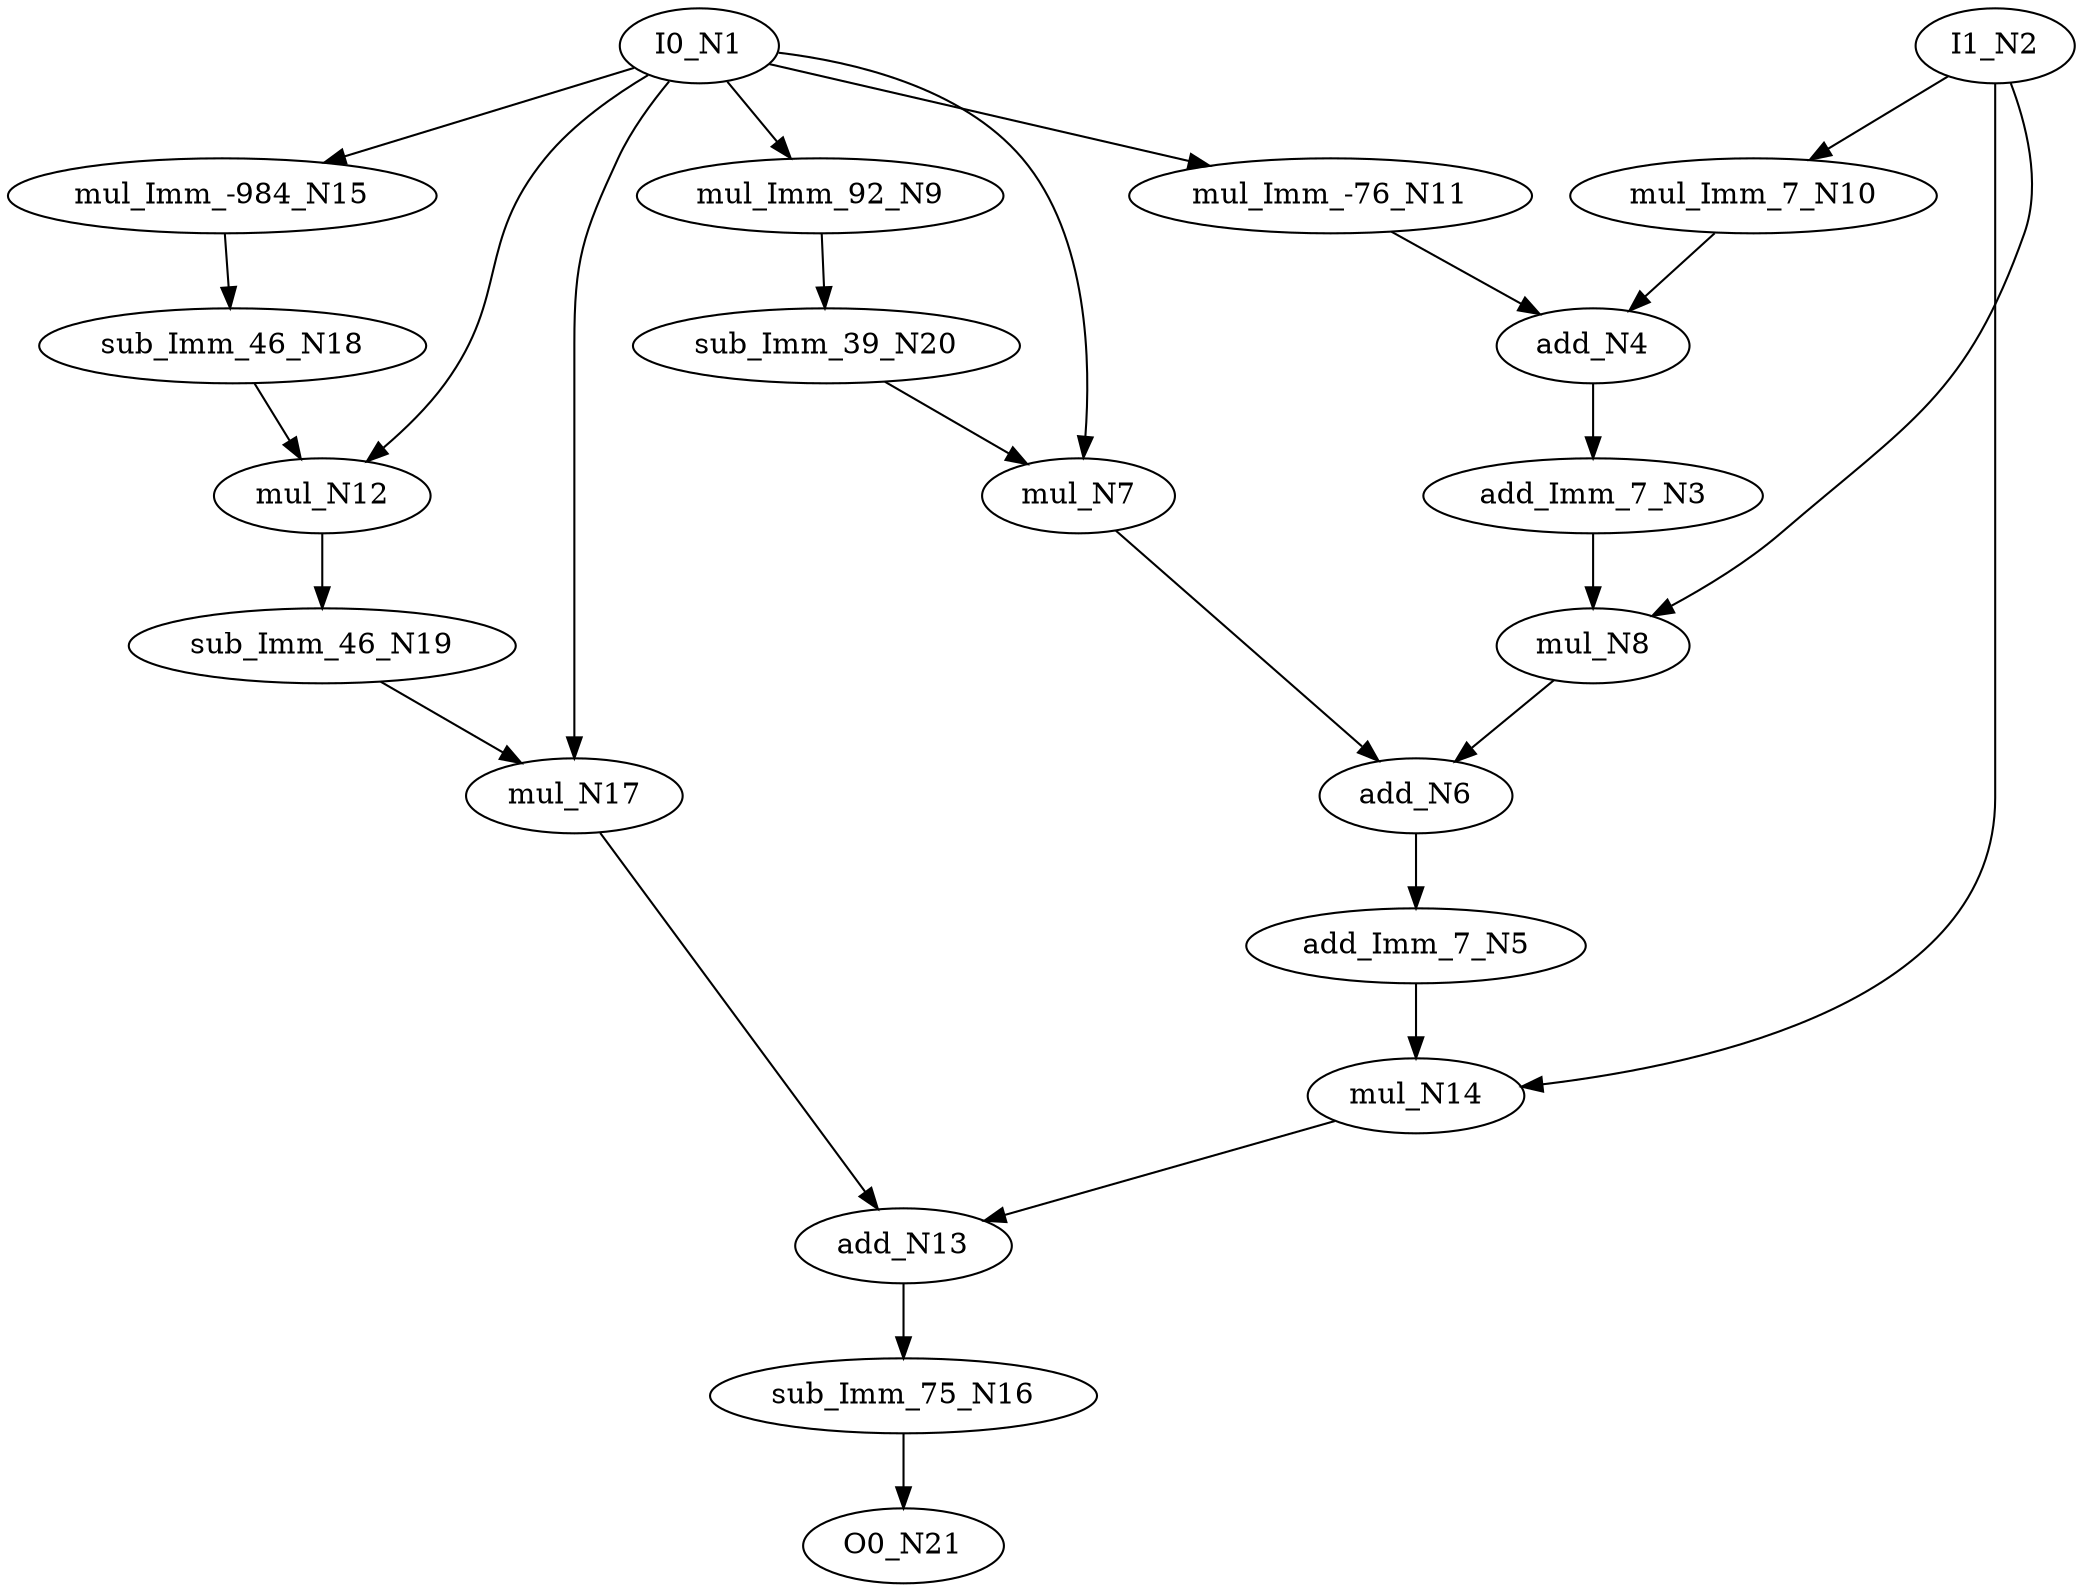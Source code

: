 digraph graphname {
N12 [color="black", ntype="operation", label="mul_N12"];
N13 [color="black", ntype="operation", label="add_N13"];
N10 [color="black", ntype="operation", label="mul_Imm_7_N10"];
N11 [color="black", ntype="operation", label="mul_Imm_-76_N11"];
N16 [color="black", ntype="operation", label="sub_Imm_75_N16"];
N17 [color="black", ntype="operation", label="mul_N17"];
N14 [color="black", ntype="operation", label="mul_N14"];
N15 [color="black", ntype="operation", label="mul_Imm_-984_N15"];
N18 [color="black", ntype="operation", label="sub_Imm_46_N18"];
N19 [color="black", ntype="operation", label="sub_Imm_46_N19"];
N8 [color="black", ntype="operation", label="mul_N8"];
N9 [color="black", ntype="operation", label="mul_Imm_92_N9"];
N21 [color="black", ntype="outvar", label="O0_N21"];
N20 [color="black", ntype="operation", label="sub_Imm_39_N20"];
N1 [color="black", ntype="invar", label="I0_N1"];
N2 [color="black", ntype="invar", label="I1_N2"];
N3 [color="black", ntype="operation", label="add_Imm_7_N3"];
N4 [color="black", ntype="operation", label="add_N4"];
N5 [color="black", ntype="operation", label="add_Imm_7_N5"];
N6 [color="black", ntype="operation", label="add_N6"];
N7 [color="black", ntype="operation", label="mul_N7"];
N12 -> N19;
N13 -> N16;
N10 -> N4;
N11 -> N4;
N16 -> N21;
N17 -> N13;
N14 -> N13;
N15 -> N18;
N18 -> N12;
N19 -> N17;
N8 -> N6;
N9 -> N20;
N20 -> N7;
N1 -> N17;
N1 -> N15;
N1 -> N7;
N1 -> N12;
N1 -> N11;
N1 -> N9;
N2 -> N14;
N2 -> N10;
N2 -> N8;
N3 -> N8;
N4 -> N3;
N5 -> N14;
N6 -> N5;
N7 -> N6;
}
